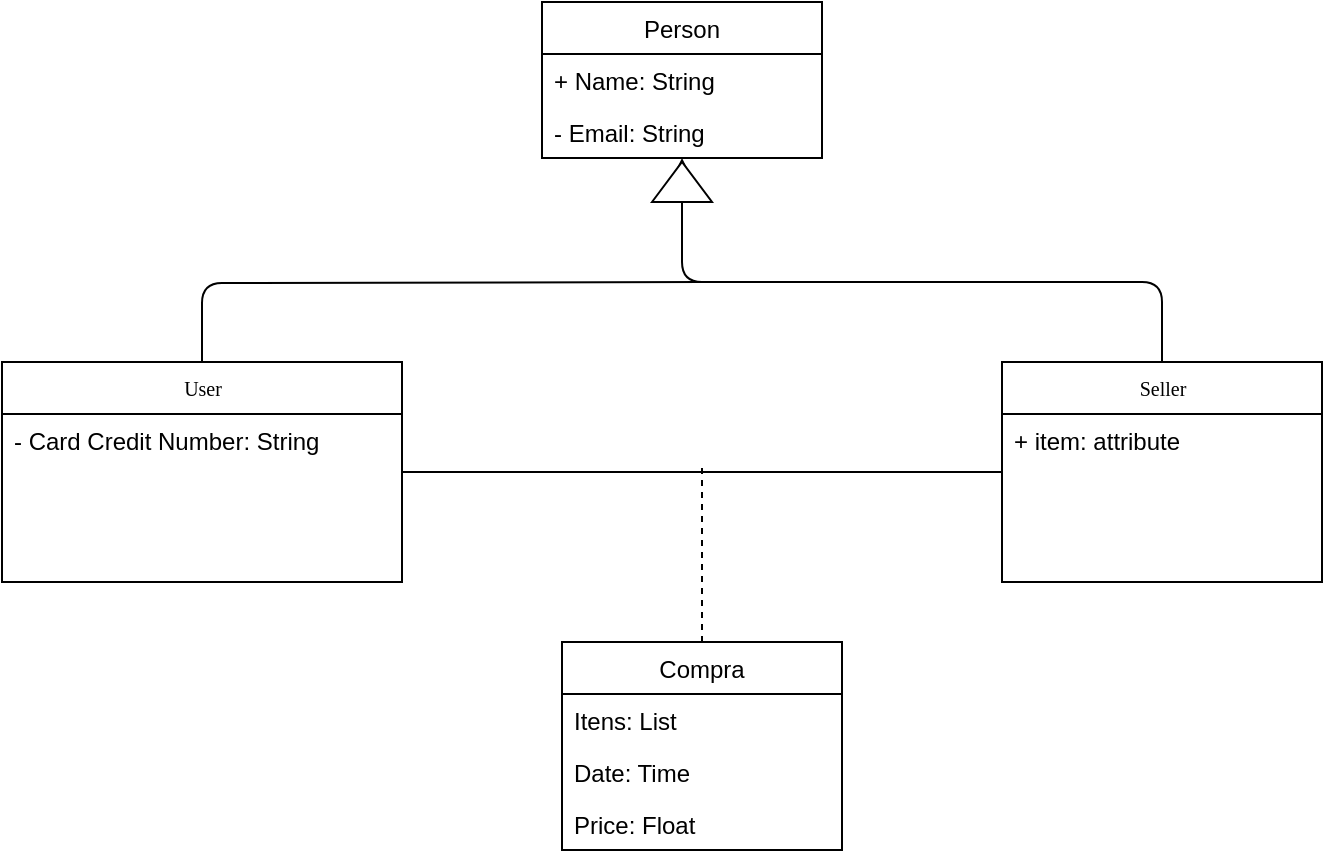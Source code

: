 <mxfile version="13.6.3" type="github">
  <diagram name="Page-1" id="c4acf3e9-155e-7222-9cf6-157b1a14988f">
    <mxGraphModel dx="550" dy="453" grid="1" gridSize="10" guides="1" tooltips="1" connect="1" arrows="1" fold="1" page="1" pageScale="1" pageWidth="850" pageHeight="1100" background="#ffffff" math="0" shadow="0">
      <root>
        <mxCell id="0" />
        <mxCell id="1" parent="0" />
        <mxCell id="Hf2CpAIHBpgovNjXr1hg-1" value="Person" style="swimlane;fontStyle=0;childLayout=stackLayout;horizontal=1;startSize=26;fillColor=none;horizontalStack=0;resizeParent=1;resizeParentMax=0;resizeLast=0;collapsible=1;marginBottom=0;" vertex="1" parent="1">
          <mxGeometry x="330" y="60" width="140" height="78" as="geometry" />
        </mxCell>
        <mxCell id="Hf2CpAIHBpgovNjXr1hg-2" value="+ Name: String" style="text;strokeColor=none;fillColor=none;align=left;verticalAlign=top;spacingLeft=4;spacingRight=4;overflow=hidden;rotatable=0;points=[[0,0.5],[1,0.5]];portConstraint=eastwest;" vertex="1" parent="Hf2CpAIHBpgovNjXr1hg-1">
          <mxGeometry y="26" width="140" height="26" as="geometry" />
        </mxCell>
        <mxCell id="Hf2CpAIHBpgovNjXr1hg-3" value="- Email: String" style="text;strokeColor=none;fillColor=none;align=left;verticalAlign=top;spacingLeft=4;spacingRight=4;overflow=hidden;rotatable=0;points=[[0,0.5],[1,0.5]];portConstraint=eastwest;" vertex="1" parent="Hf2CpAIHBpgovNjXr1hg-1">
          <mxGeometry y="52" width="140" height="26" as="geometry" />
        </mxCell>
        <mxCell id="Hf2CpAIHBpgovNjXr1hg-8" style="edgeStyle=orthogonalEdgeStyle;orthogonalLoop=1;jettySize=auto;html=1;exitX=1;exitY=0.5;exitDx=0;exitDy=0;entryX=0.5;entryY=1;entryDx=0;entryDy=0;" edge="1" parent="1" source="Hf2CpAIHBpgovNjXr1hg-5" target="Hf2CpAIHBpgovNjXr1hg-1">
          <mxGeometry relative="1" as="geometry" />
        </mxCell>
        <mxCell id="Hf2CpAIHBpgovNjXr1hg-9" style="edgeStyle=orthogonalEdgeStyle;orthogonalLoop=1;jettySize=auto;html=1;entryX=0.5;entryY=0;entryDx=0;entryDy=0;endArrow=none;endFill=0;" edge="1" parent="1" target="17acba5748e5396b-20">
          <mxGeometry relative="1" as="geometry">
            <mxPoint x="410" y="200" as="sourcePoint" />
          </mxGeometry>
        </mxCell>
        <mxCell id="Hf2CpAIHBpgovNjXr1hg-10" style="orthogonalLoop=1;jettySize=auto;html=1;exitX=0;exitY=0.5;exitDx=0;exitDy=0;entryX=0.5;entryY=0;entryDx=0;entryDy=0;edgeStyle=orthogonalEdgeStyle;shadow=0;endArrow=none;endFill=0;" edge="1" parent="1" source="Hf2CpAIHBpgovNjXr1hg-5" target="17acba5748e5396b-30">
          <mxGeometry relative="1" as="geometry" />
        </mxCell>
        <mxCell id="Hf2CpAIHBpgovNjXr1hg-5" value="" style="triangle;whiteSpace=wrap;html=1;rotation=-90;" vertex="1" parent="1">
          <mxGeometry x="390" y="135" width="20" height="30" as="geometry" />
        </mxCell>
        <mxCell id="17acba5748e5396b-30" value="Seller" style="swimlane;html=1;fontStyle=0;childLayout=stackLayout;horizontal=1;startSize=26;fillColor=none;horizontalStack=0;resizeParent=1;resizeLast=0;collapsible=1;marginBottom=0;swimlaneFillColor=#ffffff;shadow=0;comic=0;labelBackgroundColor=none;strokeWidth=1;fontFamily=Verdana;fontSize=10;align=center;" parent="1" vertex="1">
          <mxGeometry x="560" y="240" width="160" height="110" as="geometry" />
        </mxCell>
        <mxCell id="Hf2CpAIHBpgovNjXr1hg-11" value="+ item: attribute" style="text;strokeColor=none;fillColor=none;align=left;verticalAlign=top;spacingLeft=4;spacingRight=4;overflow=hidden;rotatable=0;points=[[0,0.5],[1,0.5]];portConstraint=eastwest;" vertex="1" parent="17acba5748e5396b-30">
          <mxGeometry y="26" width="160" height="26" as="geometry" />
        </mxCell>
        <mxCell id="Hf2CpAIHBpgovNjXr1hg-12" style="edgeStyle=orthogonalEdgeStyle;orthogonalLoop=1;jettySize=auto;html=1;exitX=1;exitY=0.5;exitDx=0;exitDy=0;entryX=0;entryY=0.5;entryDx=0;entryDy=0;shadow=0;endArrow=none;endFill=0;startArrow=none;startFill=0;" edge="1" parent="1" source="17acba5748e5396b-20" target="17acba5748e5396b-30">
          <mxGeometry relative="1" as="geometry" />
        </mxCell>
        <mxCell id="17acba5748e5396b-20" value="User" style="swimlane;html=1;fontStyle=0;childLayout=stackLayout;horizontal=1;startSize=26;fillColor=none;horizontalStack=0;resizeParent=1;resizeLast=0;collapsible=1;marginBottom=0;swimlaneFillColor=#ffffff;shadow=0;comic=0;labelBackgroundColor=none;strokeWidth=1;fontFamily=Verdana;fontSize=10;align=center;" parent="1" vertex="1">
          <mxGeometry x="60" y="240" width="200" height="110" as="geometry" />
        </mxCell>
        <mxCell id="17acba5748e5396b-21" value="- Card Credit Number: String" style="text;html=1;strokeColor=none;fillColor=none;align=left;verticalAlign=top;spacingLeft=4;spacingRight=4;whiteSpace=wrap;overflow=hidden;rotatable=0;points=[[0,0.5],[1,0.5]];portConstraint=eastwest;" parent="17acba5748e5396b-20" vertex="1">
          <mxGeometry y="26" width="200" height="26" as="geometry" />
        </mxCell>
        <mxCell id="Hf2CpAIHBpgovNjXr1hg-13" value="Compra" style="swimlane;fontStyle=0;childLayout=stackLayout;horizontal=1;startSize=26;fillColor=none;horizontalStack=0;resizeParent=1;resizeParentMax=0;resizeLast=0;collapsible=1;marginBottom=0;" vertex="1" parent="1">
          <mxGeometry x="340" y="380" width="140" height="104" as="geometry" />
        </mxCell>
        <mxCell id="Hf2CpAIHBpgovNjXr1hg-14" value="Itens: List" style="text;strokeColor=none;fillColor=none;align=left;verticalAlign=top;spacingLeft=4;spacingRight=4;overflow=hidden;rotatable=0;points=[[0,0.5],[1,0.5]];portConstraint=eastwest;" vertex="1" parent="Hf2CpAIHBpgovNjXr1hg-13">
          <mxGeometry y="26" width="140" height="26" as="geometry" />
        </mxCell>
        <mxCell id="Hf2CpAIHBpgovNjXr1hg-15" value="Date: Time" style="text;strokeColor=none;fillColor=none;align=left;verticalAlign=top;spacingLeft=4;spacingRight=4;overflow=hidden;rotatable=0;points=[[0,0.5],[1,0.5]];portConstraint=eastwest;" vertex="1" parent="Hf2CpAIHBpgovNjXr1hg-13">
          <mxGeometry y="52" width="140" height="26" as="geometry" />
        </mxCell>
        <mxCell id="Hf2CpAIHBpgovNjXr1hg-16" value="Price: Float&#xa;" style="text;strokeColor=none;fillColor=none;align=left;verticalAlign=top;spacingLeft=4;spacingRight=4;overflow=hidden;rotatable=0;points=[[0,0.5],[1,0.5]];portConstraint=eastwest;" vertex="1" parent="Hf2CpAIHBpgovNjXr1hg-13">
          <mxGeometry y="78" width="140" height="26" as="geometry" />
        </mxCell>
        <mxCell id="Hf2CpAIHBpgovNjXr1hg-18" value="" style="endArrow=none;dashed=1;html=1;shadow=0;exitX=0.5;exitY=0;exitDx=0;exitDy=0;" edge="1" parent="1" source="Hf2CpAIHBpgovNjXr1hg-13">
          <mxGeometry width="50" height="50" relative="1" as="geometry">
            <mxPoint x="400" y="320" as="sourcePoint" />
            <mxPoint x="410" y="290" as="targetPoint" />
          </mxGeometry>
        </mxCell>
      </root>
    </mxGraphModel>
  </diagram>
</mxfile>
